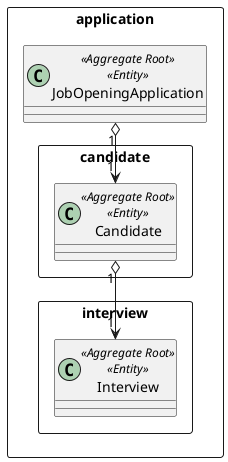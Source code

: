 @startuml

rectangle application{
    class JobOpeningApplication<<Aggregate Root>><<Entity>>{}


rectangle interview{
    class Interview<<Aggregate Root>><<Entity>>{}

}


rectangle candidate{
    class Candidate<<Aggregate Root>><<Entity>>{}

}
JobOpeningApplication"1" o--> "1"Candidate

Candidate"1" o--> "1"Interview




@enduml